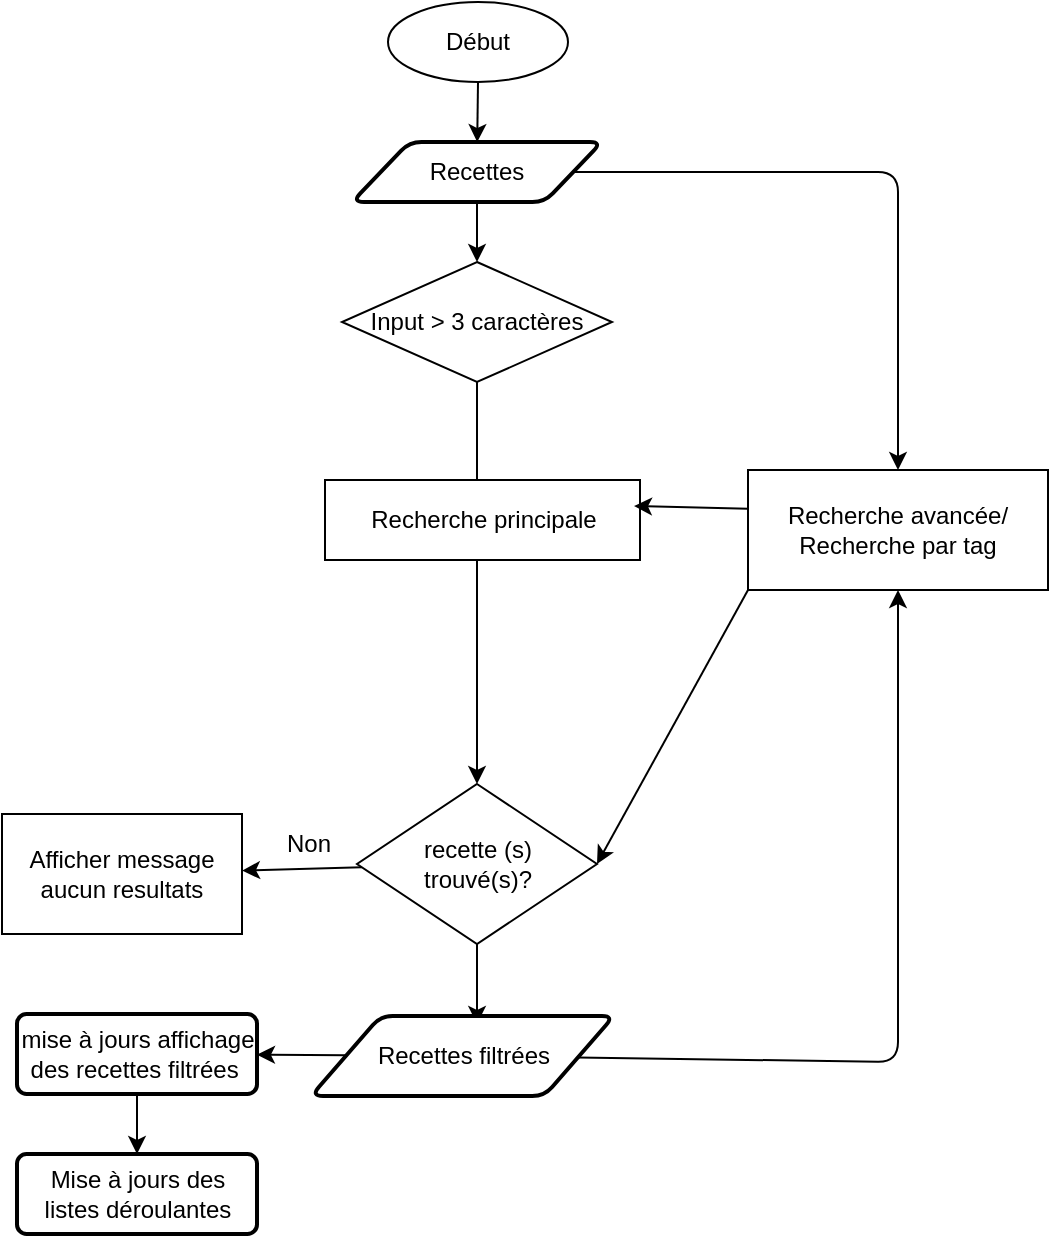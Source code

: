<mxfile>
    <diagram id="JuuY7jOk0sbCupaLBVmT" name="Page-1">
        <mxGraphModel dx="1195" dy="1919" grid="1" gridSize="10" guides="1" tooltips="1" connect="1" arrows="1" fold="1" page="1" pageScale="1" pageWidth="850" pageHeight="1100" math="0" shadow="0">
            <root>
                <mxCell id="0"/>
                <mxCell id="1" parent="0"/>
                <mxCell id="9" value="" style="edgeStyle=none;html=1;" edge="1" parent="1" source="2" target="6">
                    <mxGeometry relative="1" as="geometry"/>
                </mxCell>
                <mxCell id="2" value="Début" style="ellipse;whiteSpace=wrap;html=1;" vertex="1" parent="1">
                    <mxGeometry x="317" y="-1090" width="90" height="40" as="geometry"/>
                </mxCell>
                <mxCell id="34" value="" style="edgeStyle=none;html=1;" edge="1" parent="1" source="4" target="22">
                    <mxGeometry relative="1" as="geometry"/>
                </mxCell>
                <mxCell id="4" value="Input &amp;gt; 3 caractères" style="rhombus;whiteSpace=wrap;html=1;" vertex="1" parent="1">
                    <mxGeometry x="294" y="-960" width="135" height="60" as="geometry"/>
                </mxCell>
                <mxCell id="35" value="" style="edgeStyle=none;html=1;" edge="1" parent="1" source="6" target="4">
                    <mxGeometry relative="1" as="geometry"/>
                </mxCell>
                <mxCell id="39" value="" style="edgeStyle=none;html=1;entryX=0.5;entryY=0;entryDx=0;entryDy=0;exitX=1;exitY=0.5;exitDx=0;exitDy=0;" edge="1" parent="1" source="6" target="36">
                    <mxGeometry relative="1" as="geometry">
                        <mxPoint x="470" y="-1005" as="sourcePoint"/>
                        <mxPoint x="588" y="-691" as="targetPoint"/>
                        <Array as="points">
                            <mxPoint x="572" y="-1005"/>
                        </Array>
                    </mxGeometry>
                </mxCell>
                <mxCell id="6" value="Recettes" style="shape=parallelogram;html=1;strokeWidth=2;perimeter=parallelogramPerimeter;whiteSpace=wrap;rounded=1;arcSize=12;size=0.23;" vertex="1" parent="1">
                    <mxGeometry x="299" y="-1020" width="125" height="30" as="geometry"/>
                </mxCell>
                <mxCell id="16" value="Non" style="text;html=1;align=center;verticalAlign=middle;resizable=0;points=[];autosize=1;strokeColor=none;fillColor=none;" vertex="1" parent="1">
                    <mxGeometry x="251.5" y="-684" width="50" height="30" as="geometry"/>
                </mxCell>
                <mxCell id="18" value="oui" style="text;html=1;align=center;verticalAlign=middle;resizable=0;points=[];autosize=1;strokeColor=none;fillColor=none;" vertex="1" parent="1">
                    <mxGeometry x="350" y="-656" width="40" height="30" as="geometry"/>
                </mxCell>
                <mxCell id="21" value="Recherche principale" style="whiteSpace=wrap;html=1;" vertex="1" parent="1">
                    <mxGeometry x="285.5" y="-851" width="157.5" height="40" as="geometry"/>
                </mxCell>
                <mxCell id="25" value="" style="edgeStyle=none;html=1;" edge="1" parent="1" source="22" target="23">
                    <mxGeometry relative="1" as="geometry"/>
                </mxCell>
                <mxCell id="27" value="" style="edgeStyle=none;html=1;" edge="1" parent="1" source="22">
                    <mxGeometry relative="1" as="geometry">
                        <mxPoint x="361.5" y="-681" as="targetPoint"/>
                    </mxGeometry>
                </mxCell>
                <mxCell id="43" value="" style="edgeStyle=none;html=1;entryX=0.548;entryY=0.1;entryDx=0;entryDy=0;exitX=0.5;exitY=1;exitDx=0;exitDy=0;entryPerimeter=0;" edge="1" parent="1" source="22" target="28">
                    <mxGeometry relative="1" as="geometry">
                        <mxPoint x="363.867" y="-621.422" as="sourcePoint"/>
                        <mxPoint x="360.25" y="-584" as="targetPoint"/>
                    </mxGeometry>
                </mxCell>
                <mxCell id="22" value="recette (s) &lt;br&gt;trouvé(s)?" style="rhombus;whiteSpace=wrap;html=1;" vertex="1" parent="1">
                    <mxGeometry x="301.5" y="-699" width="120" height="80" as="geometry"/>
                </mxCell>
                <mxCell id="23" value="Afficher message aucun resultats" style="whiteSpace=wrap;html=1;" vertex="1" parent="1">
                    <mxGeometry x="124" y="-684" width="120" height="60" as="geometry"/>
                </mxCell>
                <mxCell id="30" value="" style="edgeStyle=none;html=1;" edge="1" parent="1" source="28" target="29">
                    <mxGeometry relative="1" as="geometry"/>
                </mxCell>
                <mxCell id="37" value="" style="edgeStyle=none;html=1;entryX=0.5;entryY=1;entryDx=0;entryDy=0;" edge="1" parent="1" source="28" target="36">
                    <mxGeometry relative="1" as="geometry">
                        <mxPoint x="570" y="-800" as="targetPoint"/>
                        <Array as="points">
                            <mxPoint x="572" y="-560"/>
                        </Array>
                    </mxGeometry>
                </mxCell>
                <mxCell id="28" value="Recettes filtrées" style="shape=parallelogram;html=1;strokeWidth=2;perimeter=parallelogramPerimeter;whiteSpace=wrap;rounded=1;arcSize=12;size=0.23;" vertex="1" parent="1">
                    <mxGeometry x="278.5" y="-583" width="151.5" height="40" as="geometry"/>
                </mxCell>
                <mxCell id="32" value="" style="edgeStyle=none;html=1;" edge="1" parent="1" source="29" target="31">
                    <mxGeometry relative="1" as="geometry"/>
                </mxCell>
                <mxCell id="29" value="mise à jours affichage des recettes filtrées&amp;nbsp;" style="whiteSpace=wrap;html=1;strokeWidth=2;rounded=1;arcSize=12;" vertex="1" parent="1">
                    <mxGeometry x="131.5" y="-584" width="120" height="40" as="geometry"/>
                </mxCell>
                <mxCell id="31" value="Mise à jours des listes déroulantes" style="whiteSpace=wrap;html=1;strokeWidth=2;rounded=1;arcSize=12;" vertex="1" parent="1">
                    <mxGeometry x="131.5" y="-514" width="120" height="40" as="geometry"/>
                </mxCell>
                <mxCell id="40" value="" style="edgeStyle=none;html=1;" edge="1" parent="1">
                    <mxGeometry relative="1" as="geometry">
                        <mxPoint x="497" y="-836.659" as="sourcePoint"/>
                        <mxPoint x="440" y="-838" as="targetPoint"/>
                        <Array as="points"/>
                    </mxGeometry>
                </mxCell>
                <mxCell id="42" style="edgeStyle=none;html=1;exitX=0;exitY=1;exitDx=0;exitDy=0;entryX=1;entryY=0.5;entryDx=0;entryDy=0;" edge="1" parent="1" source="36" target="22">
                    <mxGeometry relative="1" as="geometry"/>
                </mxCell>
                <mxCell id="36" value="Recherche avancée/ Recherche par tag" style="whiteSpace=wrap;html=1;" vertex="1" parent="1">
                    <mxGeometry x="497" y="-856" width="150" height="60" as="geometry"/>
                </mxCell>
            </root>
        </mxGraphModel>
    </diagram>
</mxfile>